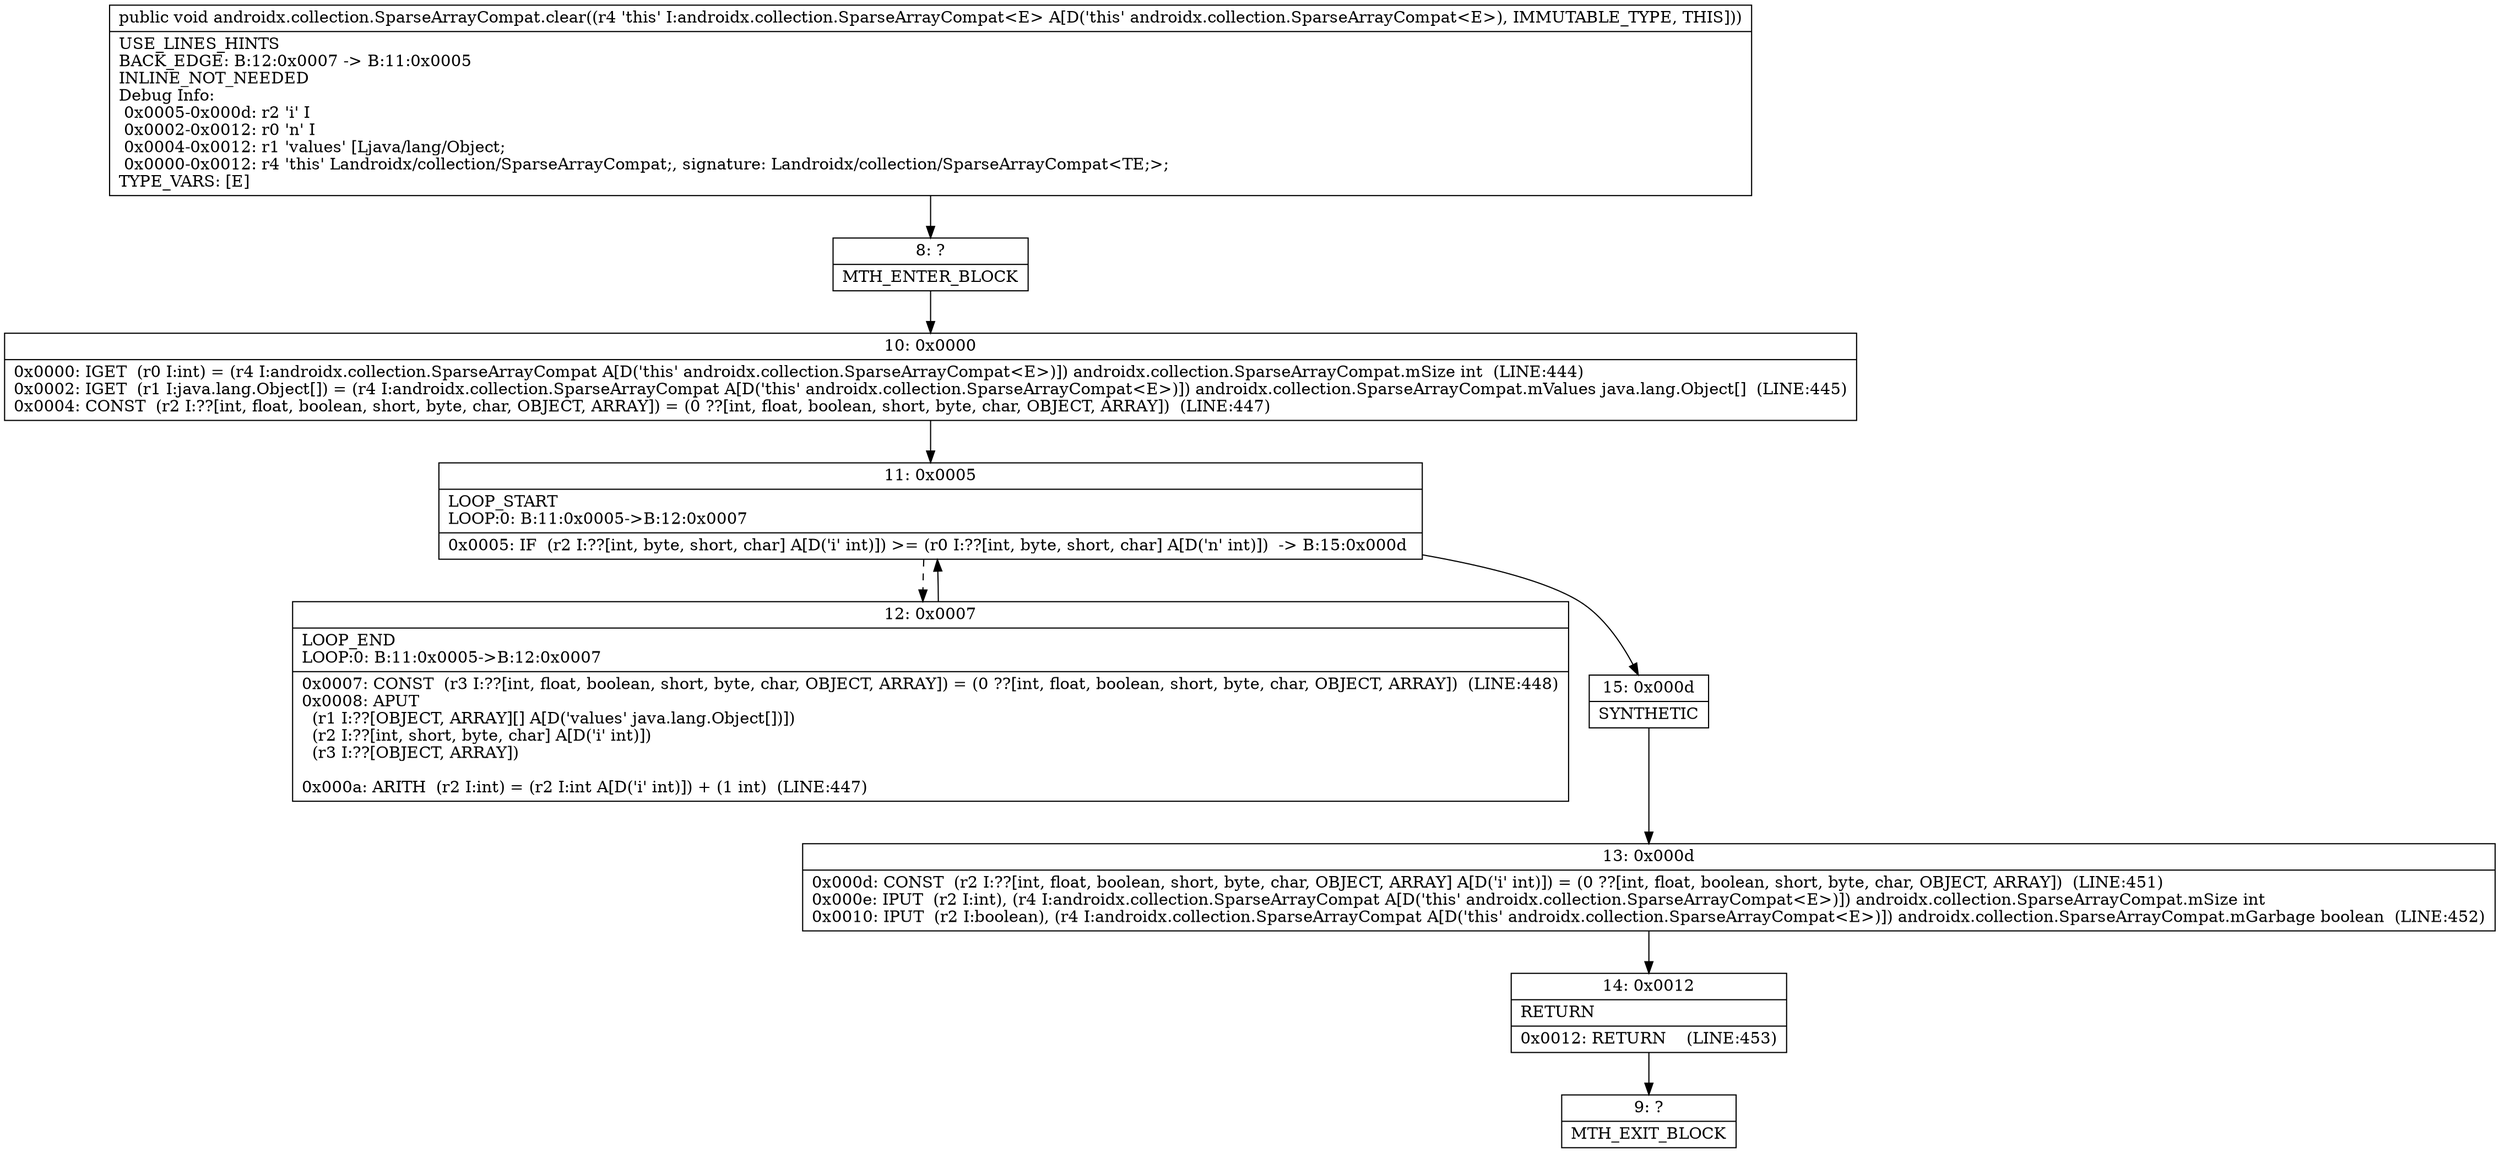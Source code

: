 digraph "CFG forandroidx.collection.SparseArrayCompat.clear()V" {
Node_8 [shape=record,label="{8\:\ ?|MTH_ENTER_BLOCK\l}"];
Node_10 [shape=record,label="{10\:\ 0x0000|0x0000: IGET  (r0 I:int) = (r4 I:androidx.collection.SparseArrayCompat A[D('this' androidx.collection.SparseArrayCompat\<E\>)]) androidx.collection.SparseArrayCompat.mSize int  (LINE:444)\l0x0002: IGET  (r1 I:java.lang.Object[]) = (r4 I:androidx.collection.SparseArrayCompat A[D('this' androidx.collection.SparseArrayCompat\<E\>)]) androidx.collection.SparseArrayCompat.mValues java.lang.Object[]  (LINE:445)\l0x0004: CONST  (r2 I:??[int, float, boolean, short, byte, char, OBJECT, ARRAY]) = (0 ??[int, float, boolean, short, byte, char, OBJECT, ARRAY])  (LINE:447)\l}"];
Node_11 [shape=record,label="{11\:\ 0x0005|LOOP_START\lLOOP:0: B:11:0x0005\-\>B:12:0x0007\l|0x0005: IF  (r2 I:??[int, byte, short, char] A[D('i' int)]) \>= (r0 I:??[int, byte, short, char] A[D('n' int)])  \-\> B:15:0x000d \l}"];
Node_12 [shape=record,label="{12\:\ 0x0007|LOOP_END\lLOOP:0: B:11:0x0005\-\>B:12:0x0007\l|0x0007: CONST  (r3 I:??[int, float, boolean, short, byte, char, OBJECT, ARRAY]) = (0 ??[int, float, boolean, short, byte, char, OBJECT, ARRAY])  (LINE:448)\l0x0008: APUT  \l  (r1 I:??[OBJECT, ARRAY][] A[D('values' java.lang.Object[])])\l  (r2 I:??[int, short, byte, char] A[D('i' int)])\l  (r3 I:??[OBJECT, ARRAY])\l \l0x000a: ARITH  (r2 I:int) = (r2 I:int A[D('i' int)]) + (1 int)  (LINE:447)\l}"];
Node_15 [shape=record,label="{15\:\ 0x000d|SYNTHETIC\l}"];
Node_13 [shape=record,label="{13\:\ 0x000d|0x000d: CONST  (r2 I:??[int, float, boolean, short, byte, char, OBJECT, ARRAY] A[D('i' int)]) = (0 ??[int, float, boolean, short, byte, char, OBJECT, ARRAY])  (LINE:451)\l0x000e: IPUT  (r2 I:int), (r4 I:androidx.collection.SparseArrayCompat A[D('this' androidx.collection.SparseArrayCompat\<E\>)]) androidx.collection.SparseArrayCompat.mSize int \l0x0010: IPUT  (r2 I:boolean), (r4 I:androidx.collection.SparseArrayCompat A[D('this' androidx.collection.SparseArrayCompat\<E\>)]) androidx.collection.SparseArrayCompat.mGarbage boolean  (LINE:452)\l}"];
Node_14 [shape=record,label="{14\:\ 0x0012|RETURN\l|0x0012: RETURN    (LINE:453)\l}"];
Node_9 [shape=record,label="{9\:\ ?|MTH_EXIT_BLOCK\l}"];
MethodNode[shape=record,label="{public void androidx.collection.SparseArrayCompat.clear((r4 'this' I:androidx.collection.SparseArrayCompat\<E\> A[D('this' androidx.collection.SparseArrayCompat\<E\>), IMMUTABLE_TYPE, THIS]))  | USE_LINES_HINTS\lBACK_EDGE: B:12:0x0007 \-\> B:11:0x0005\lINLINE_NOT_NEEDED\lDebug Info:\l  0x0005\-0x000d: r2 'i' I\l  0x0002\-0x0012: r0 'n' I\l  0x0004\-0x0012: r1 'values' [Ljava\/lang\/Object;\l  0x0000\-0x0012: r4 'this' Landroidx\/collection\/SparseArrayCompat;, signature: Landroidx\/collection\/SparseArrayCompat\<TE;\>;\lTYPE_VARS: [E]\l}"];
MethodNode -> Node_8;Node_8 -> Node_10;
Node_10 -> Node_11;
Node_11 -> Node_12[style=dashed];
Node_11 -> Node_15;
Node_12 -> Node_11;
Node_15 -> Node_13;
Node_13 -> Node_14;
Node_14 -> Node_9;
}

